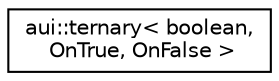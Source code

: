 digraph "Graphical Class Hierarchy"
{
 // LATEX_PDF_SIZE
  edge [fontname="Helvetica",fontsize="10",labelfontname="Helvetica",labelfontsize="10"];
  node [fontname="Helvetica",fontsize="10",shape=record];
  rankdir="LR";
  Node0 [label="aui::ternary\< boolean,\l OnTrue, OnFalse \>",height=0.2,width=0.4,color="black", fillcolor="white", style="filled",URL="$structaui_1_1ternary.html",tooltip=" "];
}
